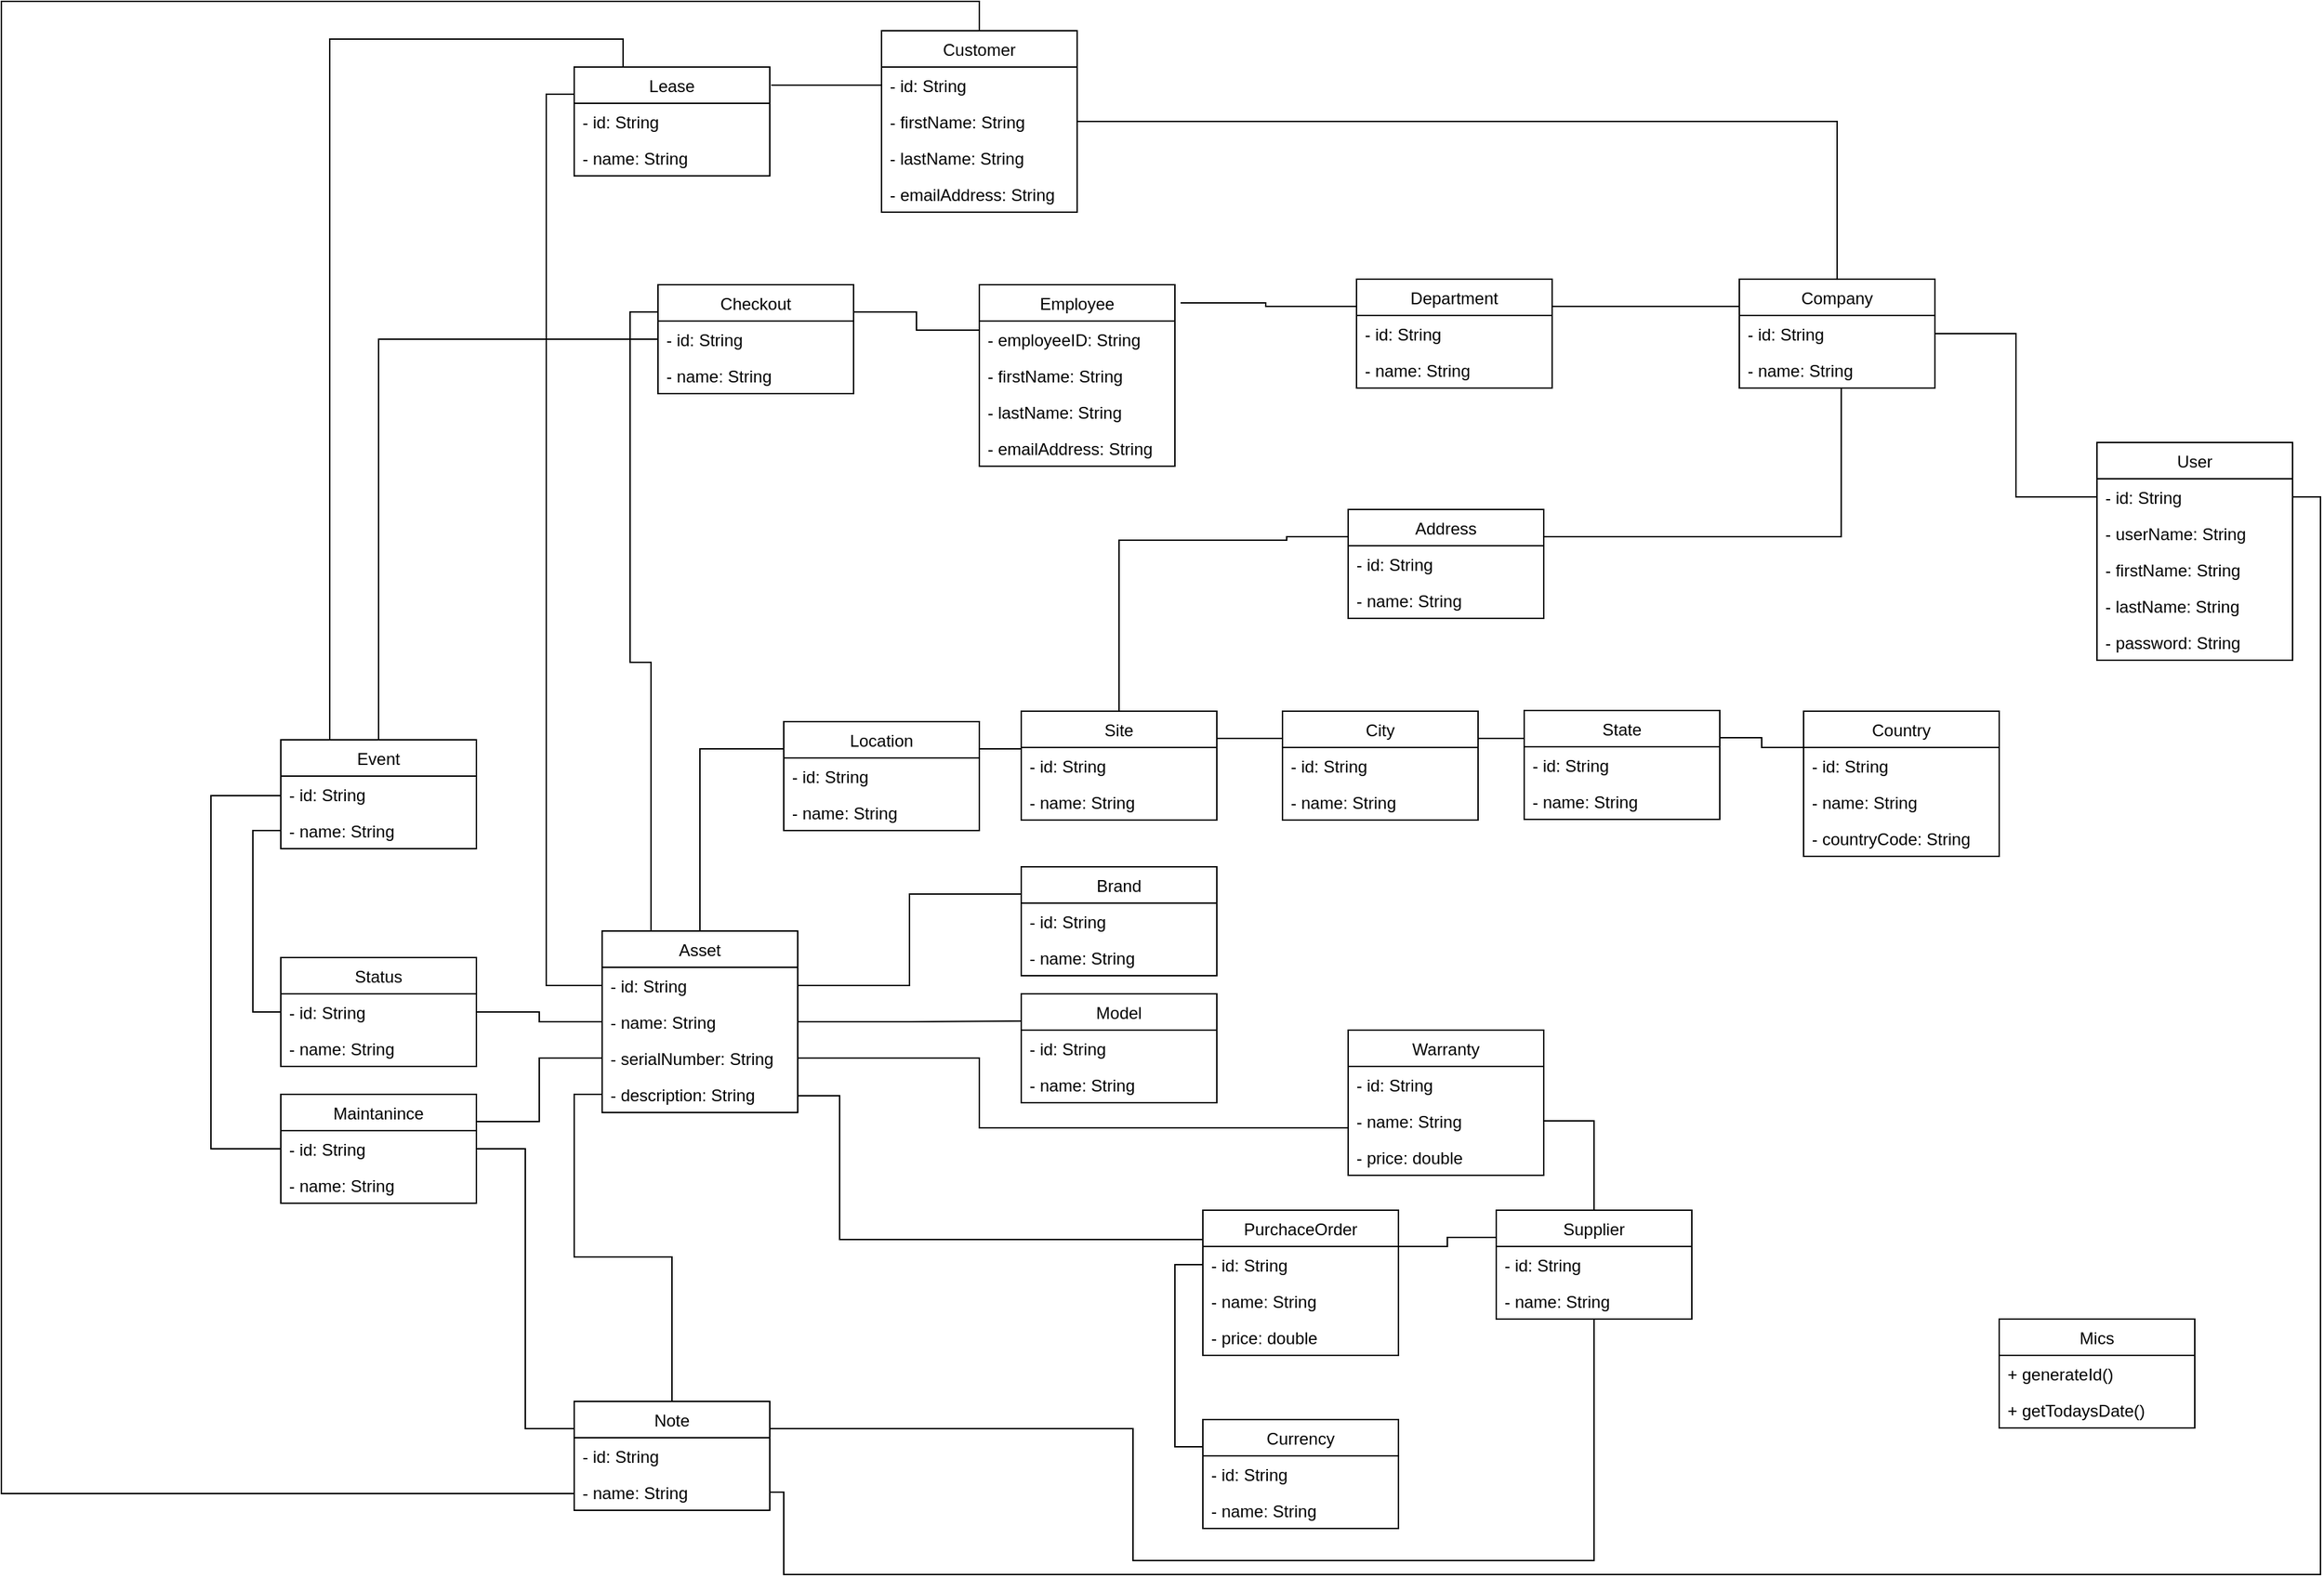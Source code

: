 <mxfile version="10.6.2" type="device"><diagram id="VDZlrTIS8qj05axWVId7" name="Page-1"><mxGraphModel dx="3445" dy="1875" grid="1" gridSize="10" guides="1" tooltips="1" connect="1" arrows="1" fold="1" page="1" pageScale="1" pageWidth="1169" pageHeight="827" math="0" shadow="0"><root><mxCell id="0"/><mxCell id="1" parent="0"/><mxCell id="c3oWY74dHIGfWn9ntgIg-1" value="User" style="swimlane;fontStyle=0;childLayout=stackLayout;horizontal=1;startSize=26;fillColor=none;horizontalStack=0;resizeParent=1;resizeParentMax=0;resizeLast=0;collapsible=1;marginBottom=0;" vertex="1" parent="1"><mxGeometry x="980" y="20" width="140" height="156" as="geometry"/></mxCell><mxCell id="c3oWY74dHIGfWn9ntgIg-2" value="- id: String" style="text;strokeColor=none;fillColor=none;align=left;verticalAlign=top;spacingLeft=4;spacingRight=4;overflow=hidden;rotatable=0;points=[[0,0.5],[1,0.5]];portConstraint=eastwest;" vertex="1" parent="c3oWY74dHIGfWn9ntgIg-1"><mxGeometry y="26" width="140" height="26" as="geometry"/></mxCell><mxCell id="c3oWY74dHIGfWn9ntgIg-10" value="- userName: String" style="text;strokeColor=none;fillColor=none;align=left;verticalAlign=top;spacingLeft=4;spacingRight=4;overflow=hidden;rotatable=0;points=[[0,0.5],[1,0.5]];portConstraint=eastwest;" vertex="1" parent="c3oWY74dHIGfWn9ntgIg-1"><mxGeometry y="52" width="140" height="26" as="geometry"/></mxCell><mxCell id="c3oWY74dHIGfWn9ntgIg-3" value="- firstName: String" style="text;strokeColor=none;fillColor=none;align=left;verticalAlign=top;spacingLeft=4;spacingRight=4;overflow=hidden;rotatable=0;points=[[0,0.5],[1,0.5]];portConstraint=eastwest;" vertex="1" parent="c3oWY74dHIGfWn9ntgIg-1"><mxGeometry y="78" width="140" height="26" as="geometry"/></mxCell><mxCell id="c3oWY74dHIGfWn9ntgIg-4" value="- lastName: String" style="text;strokeColor=none;fillColor=none;align=left;verticalAlign=top;spacingLeft=4;spacingRight=4;overflow=hidden;rotatable=0;points=[[0,0.5],[1,0.5]];portConstraint=eastwest;" vertex="1" parent="c3oWY74dHIGfWn9ntgIg-1"><mxGeometry y="104" width="140" height="26" as="geometry"/></mxCell><mxCell id="c3oWY74dHIGfWn9ntgIg-11" value="- password: String" style="text;strokeColor=none;fillColor=none;align=left;verticalAlign=top;spacingLeft=4;spacingRight=4;overflow=hidden;rotatable=0;points=[[0,0.5],[1,0.5]];portConstraint=eastwest;" vertex="1" parent="c3oWY74dHIGfWn9ntgIg-1"><mxGeometry y="130" width="140" height="26" as="geometry"/></mxCell><mxCell id="c3oWY74dHIGfWn9ntgIg-12" value="Employee" style="swimlane;fontStyle=0;childLayout=stackLayout;horizontal=1;startSize=26;fillColor=none;horizontalStack=0;resizeParent=1;resizeParentMax=0;resizeLast=0;collapsible=1;marginBottom=0;" vertex="1" parent="1"><mxGeometry x="180" y="-93" width="140" height="130" as="geometry"/></mxCell><mxCell id="c3oWY74dHIGfWn9ntgIg-13" value="- employeeID: String" style="text;strokeColor=none;fillColor=none;align=left;verticalAlign=top;spacingLeft=4;spacingRight=4;overflow=hidden;rotatable=0;points=[[0,0.5],[1,0.5]];portConstraint=eastwest;" vertex="1" parent="c3oWY74dHIGfWn9ntgIg-12"><mxGeometry y="26" width="140" height="26" as="geometry"/></mxCell><mxCell id="c3oWY74dHIGfWn9ntgIg-15" value="- firstName: String" style="text;strokeColor=none;fillColor=none;align=left;verticalAlign=top;spacingLeft=4;spacingRight=4;overflow=hidden;rotatable=0;points=[[0,0.5],[1,0.5]];portConstraint=eastwest;" vertex="1" parent="c3oWY74dHIGfWn9ntgIg-12"><mxGeometry y="52" width="140" height="26" as="geometry"/></mxCell><mxCell id="c3oWY74dHIGfWn9ntgIg-16" value="- lastName: String" style="text;strokeColor=none;fillColor=none;align=left;verticalAlign=top;spacingLeft=4;spacingRight=4;overflow=hidden;rotatable=0;points=[[0,0.5],[1,0.5]];portConstraint=eastwest;" vertex="1" parent="c3oWY74dHIGfWn9ntgIg-12"><mxGeometry y="78" width="140" height="26" as="geometry"/></mxCell><mxCell id="c3oWY74dHIGfWn9ntgIg-17" value="- emailAddress: String" style="text;strokeColor=none;fillColor=none;align=left;verticalAlign=top;spacingLeft=4;spacingRight=4;overflow=hidden;rotatable=0;points=[[0,0.5],[1,0.5]];portConstraint=eastwest;" vertex="1" parent="c3oWY74dHIGfWn9ntgIg-12"><mxGeometry y="104" width="140" height="26" as="geometry"/></mxCell><mxCell id="c3oWY74dHIGfWn9ntgIg-18" value="Company" style="swimlane;fontStyle=0;childLayout=stackLayout;horizontal=1;startSize=26;fillColor=none;horizontalStack=0;resizeParent=1;resizeParentMax=0;resizeLast=0;collapsible=1;marginBottom=0;" vertex="1" parent="1"><mxGeometry x="724" y="-97" width="140" height="78" as="geometry"/></mxCell><mxCell id="c3oWY74dHIGfWn9ntgIg-19" value="- id: String" style="text;strokeColor=none;fillColor=none;align=left;verticalAlign=top;spacingLeft=4;spacingRight=4;overflow=hidden;rotatable=0;points=[[0,0.5],[1,0.5]];portConstraint=eastwest;" vertex="1" parent="c3oWY74dHIGfWn9ntgIg-18"><mxGeometry y="26" width="140" height="26" as="geometry"/></mxCell><mxCell id="c3oWY74dHIGfWn9ntgIg-20" value="- name: String" style="text;strokeColor=none;fillColor=none;align=left;verticalAlign=top;spacingLeft=4;spacingRight=4;overflow=hidden;rotatable=0;points=[[0,0.5],[1,0.5]];portConstraint=eastwest;" vertex="1" parent="c3oWY74dHIGfWn9ntgIg-18"><mxGeometry y="52" width="140" height="26" as="geometry"/></mxCell><mxCell id="c3oWY74dHIGfWn9ntgIg-67" style="edgeStyle=orthogonalEdgeStyle;rounded=0;orthogonalLoop=1;jettySize=auto;html=1;exitX=1;exitY=0.25;exitDx=0;exitDy=0;entryX=0;entryY=0.25;entryDx=0;entryDy=0;endArrow=none;endFill=0;" edge="1" parent="1" source="c3oWY74dHIGfWn9ntgIg-23" target="c3oWY74dHIGfWn9ntgIg-64"><mxGeometry relative="1" as="geometry"/></mxCell><mxCell id="c3oWY74dHIGfWn9ntgIg-23" value="Location" style="swimlane;fontStyle=0;childLayout=stackLayout;horizontal=1;startSize=26;fillColor=none;horizontalStack=0;resizeParent=1;resizeParentMax=0;resizeLast=0;collapsible=1;marginBottom=0;" vertex="1" parent="1"><mxGeometry x="40" y="220" width="140" height="78" as="geometry"/></mxCell><mxCell id="c3oWY74dHIGfWn9ntgIg-24" value="- id: String" style="text;strokeColor=none;fillColor=none;align=left;verticalAlign=top;spacingLeft=4;spacingRight=4;overflow=hidden;rotatable=0;points=[[0,0.5],[1,0.5]];portConstraint=eastwest;" vertex="1" parent="c3oWY74dHIGfWn9ntgIg-23"><mxGeometry y="26" width="140" height="26" as="geometry"/></mxCell><mxCell id="c3oWY74dHIGfWn9ntgIg-25" value="- name: String" style="text;strokeColor=none;fillColor=none;align=left;verticalAlign=top;spacingLeft=4;spacingRight=4;overflow=hidden;rotatable=0;points=[[0,0.5],[1,0.5]];portConstraint=eastwest;" vertex="1" parent="c3oWY74dHIGfWn9ntgIg-23"><mxGeometry y="52" width="140" height="26" as="geometry"/></mxCell><mxCell id="c3oWY74dHIGfWn9ntgIg-26" value="Country" style="swimlane;fontStyle=0;childLayout=stackLayout;horizontal=1;startSize=26;fillColor=none;horizontalStack=0;resizeParent=1;resizeParentMax=0;resizeLast=0;collapsible=1;marginBottom=0;" vertex="1" parent="1"><mxGeometry x="770" y="212.5" width="140" height="104" as="geometry"/></mxCell><mxCell id="c3oWY74dHIGfWn9ntgIg-27" value="- id: String" style="text;strokeColor=none;fillColor=none;align=left;verticalAlign=top;spacingLeft=4;spacingRight=4;overflow=hidden;rotatable=0;points=[[0,0.5],[1,0.5]];portConstraint=eastwest;" vertex="1" parent="c3oWY74dHIGfWn9ntgIg-26"><mxGeometry y="26" width="140" height="26" as="geometry"/></mxCell><mxCell id="c3oWY74dHIGfWn9ntgIg-29" value="- name: String" style="text;strokeColor=none;fillColor=none;align=left;verticalAlign=top;spacingLeft=4;spacingRight=4;overflow=hidden;rotatable=0;points=[[0,0.5],[1,0.5]];portConstraint=eastwest;" vertex="1" parent="c3oWY74dHIGfWn9ntgIg-26"><mxGeometry y="52" width="140" height="26" as="geometry"/></mxCell><mxCell id="c3oWY74dHIGfWn9ntgIg-28" value="- countryCode: String" style="text;strokeColor=none;fillColor=none;align=left;verticalAlign=top;spacingLeft=4;spacingRight=4;overflow=hidden;rotatable=0;points=[[0,0.5],[1,0.5]];portConstraint=eastwest;" vertex="1" parent="c3oWY74dHIGfWn9ntgIg-26"><mxGeometry y="78" width="140" height="26" as="geometry"/></mxCell><mxCell id="c3oWY74dHIGfWn9ntgIg-63" style="edgeStyle=orthogonalEdgeStyle;rounded=0;orthogonalLoop=1;jettySize=auto;html=1;exitX=0.5;exitY=0;exitDx=0;exitDy=0;entryX=0;entryY=0.25;entryDx=0;entryDy=0;endArrow=none;endFill=0;" edge="1" parent="1" source="c3oWY74dHIGfWn9ntgIg-30" target="c3oWY74dHIGfWn9ntgIg-23"><mxGeometry relative="1" as="geometry"/></mxCell><mxCell id="c3oWY74dHIGfWn9ntgIg-95" style="edgeStyle=orthogonalEdgeStyle;rounded=0;orthogonalLoop=1;jettySize=auto;html=1;exitX=0;exitY=0.5;exitDx=0;exitDy=0;entryX=1;entryY=0.5;entryDx=0;entryDy=0;endArrow=none;endFill=0;" edge="1" parent="1" source="c3oWY74dHIGfWn9ntgIg-32" target="c3oWY74dHIGfWn9ntgIg-52"><mxGeometry relative="1" as="geometry"/></mxCell><mxCell id="c3oWY74dHIGfWn9ntgIg-107" style="edgeStyle=orthogonalEdgeStyle;rounded=0;orthogonalLoop=1;jettySize=auto;html=1;exitX=0.25;exitY=0;exitDx=0;exitDy=0;entryX=0;entryY=0.25;entryDx=0;entryDy=0;endArrow=none;endFill=0;" edge="1" parent="1" source="c3oWY74dHIGfWn9ntgIg-30" target="c3oWY74dHIGfWn9ntgIg-104"><mxGeometry relative="1" as="geometry"/></mxCell><mxCell id="c3oWY74dHIGfWn9ntgIg-30" value="Asset" style="swimlane;fontStyle=0;childLayout=stackLayout;horizontal=1;startSize=26;fillColor=none;horizontalStack=0;resizeParent=1;resizeParentMax=0;resizeLast=0;collapsible=1;marginBottom=0;" vertex="1" parent="1"><mxGeometry x="-90" y="370" width="140" height="130" as="geometry"/></mxCell><mxCell id="c3oWY74dHIGfWn9ntgIg-31" value="- id: String" style="text;strokeColor=none;fillColor=none;align=left;verticalAlign=top;spacingLeft=4;spacingRight=4;overflow=hidden;rotatable=0;points=[[0,0.5],[1,0.5]];portConstraint=eastwest;" vertex="1" parent="c3oWY74dHIGfWn9ntgIg-30"><mxGeometry y="26" width="140" height="26" as="geometry"/></mxCell><mxCell id="c3oWY74dHIGfWn9ntgIg-32" value="- name: String" style="text;strokeColor=none;fillColor=none;align=left;verticalAlign=top;spacingLeft=4;spacingRight=4;overflow=hidden;rotatable=0;points=[[0,0.5],[1,0.5]];portConstraint=eastwest;" vertex="1" parent="c3oWY74dHIGfWn9ntgIg-30"><mxGeometry y="52" width="140" height="26" as="geometry"/></mxCell><mxCell id="c3oWY74dHIGfWn9ntgIg-34" value="- serialNumber: String" style="text;strokeColor=none;fillColor=none;align=left;verticalAlign=top;spacingLeft=4;spacingRight=4;overflow=hidden;rotatable=0;points=[[0,0.5],[1,0.5]];portConstraint=eastwest;" vertex="1" parent="c3oWY74dHIGfWn9ntgIg-30"><mxGeometry y="78" width="140" height="26" as="geometry"/></mxCell><mxCell id="c3oWY74dHIGfWn9ntgIg-33" value="- description: String" style="text;strokeColor=none;fillColor=none;align=left;verticalAlign=top;spacingLeft=4;spacingRight=4;overflow=hidden;rotatable=0;points=[[0,0.5],[1,0.5]];portConstraint=eastwest;" vertex="1" parent="c3oWY74dHIGfWn9ntgIg-30"><mxGeometry y="104" width="140" height="26" as="geometry"/></mxCell><mxCell id="c3oWY74dHIGfWn9ntgIg-35" value="Model" style="swimlane;fontStyle=0;childLayout=stackLayout;horizontal=1;startSize=26;fillColor=none;horizontalStack=0;resizeParent=1;resizeParentMax=0;resizeLast=0;collapsible=1;marginBottom=0;" vertex="1" parent="1"><mxGeometry x="210" y="415" width="140" height="78" as="geometry"/></mxCell><mxCell id="c3oWY74dHIGfWn9ntgIg-36" value="- id: String" style="text;strokeColor=none;fillColor=none;align=left;verticalAlign=top;spacingLeft=4;spacingRight=4;overflow=hidden;rotatable=0;points=[[0,0.5],[1,0.5]];portConstraint=eastwest;" vertex="1" parent="c3oWY74dHIGfWn9ntgIg-35"><mxGeometry y="26" width="140" height="26" as="geometry"/></mxCell><mxCell id="c3oWY74dHIGfWn9ntgIg-37" value="- name: String" style="text;strokeColor=none;fillColor=none;align=left;verticalAlign=top;spacingLeft=4;spacingRight=4;overflow=hidden;rotatable=0;points=[[0,0.5],[1,0.5]];portConstraint=eastwest;" vertex="1" parent="c3oWY74dHIGfWn9ntgIg-35"><mxGeometry y="52" width="140" height="26" as="geometry"/></mxCell><mxCell id="c3oWY74dHIGfWn9ntgIg-40" value="Brand" style="swimlane;fontStyle=0;childLayout=stackLayout;horizontal=1;startSize=26;fillColor=none;horizontalStack=0;resizeParent=1;resizeParentMax=0;resizeLast=0;collapsible=1;marginBottom=0;" vertex="1" parent="1"><mxGeometry x="210" y="324" width="140" height="78" as="geometry"/></mxCell><mxCell id="c3oWY74dHIGfWn9ntgIg-41" value="- id: String" style="text;strokeColor=none;fillColor=none;align=left;verticalAlign=top;spacingLeft=4;spacingRight=4;overflow=hidden;rotatable=0;points=[[0,0.5],[1,0.5]];portConstraint=eastwest;" vertex="1" parent="c3oWY74dHIGfWn9ntgIg-40"><mxGeometry y="26" width="140" height="26" as="geometry"/></mxCell><mxCell id="c3oWY74dHIGfWn9ntgIg-42" value="- name: String" style="text;strokeColor=none;fillColor=none;align=left;verticalAlign=top;spacingLeft=4;spacingRight=4;overflow=hidden;rotatable=0;points=[[0,0.5],[1,0.5]];portConstraint=eastwest;" vertex="1" parent="c3oWY74dHIGfWn9ntgIg-40"><mxGeometry y="52" width="140" height="26" as="geometry"/></mxCell><mxCell id="c3oWY74dHIGfWn9ntgIg-62" style="edgeStyle=orthogonalEdgeStyle;rounded=0;orthogonalLoop=1;jettySize=auto;html=1;exitX=1;exitY=0.25;exitDx=0;exitDy=0;entryX=0;entryY=0.25;entryDx=0;entryDy=0;endArrow=none;endFill=0;" edge="1" parent="1" source="c3oWY74dHIGfWn9ntgIg-43" target="c3oWY74dHIGfWn9ntgIg-18"><mxGeometry relative="1" as="geometry"/></mxCell><mxCell id="c3oWY74dHIGfWn9ntgIg-43" value="Department" style="swimlane;fontStyle=0;childLayout=stackLayout;horizontal=1;startSize=26;fillColor=none;horizontalStack=0;resizeParent=1;resizeParentMax=0;resizeLast=0;collapsible=1;marginBottom=0;" vertex="1" parent="1"><mxGeometry x="450" y="-97" width="140" height="78" as="geometry"/></mxCell><mxCell id="c3oWY74dHIGfWn9ntgIg-44" value="- id: String" style="text;strokeColor=none;fillColor=none;align=left;verticalAlign=top;spacingLeft=4;spacingRight=4;overflow=hidden;rotatable=0;points=[[0,0.5],[1,0.5]];portConstraint=eastwest;" vertex="1" parent="c3oWY74dHIGfWn9ntgIg-43"><mxGeometry y="26" width="140" height="26" as="geometry"/></mxCell><mxCell id="c3oWY74dHIGfWn9ntgIg-45" value="- name: String" style="text;strokeColor=none;fillColor=none;align=left;verticalAlign=top;spacingLeft=4;spacingRight=4;overflow=hidden;rotatable=0;points=[[0,0.5],[1,0.5]];portConstraint=eastwest;" vertex="1" parent="c3oWY74dHIGfWn9ntgIg-43"><mxGeometry y="52" width="140" height="26" as="geometry"/></mxCell><mxCell id="c3oWY74dHIGfWn9ntgIg-121" style="edgeStyle=orthogonalEdgeStyle;rounded=0;orthogonalLoop=1;jettySize=auto;html=1;exitX=0.5;exitY=0;exitDx=0;exitDy=0;entryX=0;entryY=0.5;entryDx=0;entryDy=0;endArrow=none;endFill=0;" edge="1" parent="1" source="c3oWY74dHIGfWn9ntgIg-46" target="c3oWY74dHIGfWn9ntgIg-115"><mxGeometry relative="1" as="geometry"><Array as="points"><mxPoint x="180" y="-296"/><mxPoint x="-520" y="-296"/><mxPoint x="-520" y="773"/></Array></mxGeometry></mxCell><mxCell id="c3oWY74dHIGfWn9ntgIg-46" value="Customer" style="swimlane;fontStyle=0;childLayout=stackLayout;horizontal=1;startSize=26;fillColor=none;horizontalStack=0;resizeParent=1;resizeParentMax=0;resizeLast=0;collapsible=1;marginBottom=0;" vertex="1" parent="1"><mxGeometry x="110" y="-275" width="140" height="130" as="geometry"/></mxCell><mxCell id="c3oWY74dHIGfWn9ntgIg-47" value="- id: String" style="text;strokeColor=none;fillColor=none;align=left;verticalAlign=top;spacingLeft=4;spacingRight=4;overflow=hidden;rotatable=0;points=[[0,0.5],[1,0.5]];portConstraint=eastwest;" vertex="1" parent="c3oWY74dHIGfWn9ntgIg-46"><mxGeometry y="26" width="140" height="26" as="geometry"/></mxCell><mxCell id="c3oWY74dHIGfWn9ntgIg-48" value="- firstName: String" style="text;strokeColor=none;fillColor=none;align=left;verticalAlign=top;spacingLeft=4;spacingRight=4;overflow=hidden;rotatable=0;points=[[0,0.5],[1,0.5]];portConstraint=eastwest;" vertex="1" parent="c3oWY74dHIGfWn9ntgIg-46"><mxGeometry y="52" width="140" height="26" as="geometry"/></mxCell><mxCell id="c3oWY74dHIGfWn9ntgIg-49" value="- lastName: String" style="text;strokeColor=none;fillColor=none;align=left;verticalAlign=top;spacingLeft=4;spacingRight=4;overflow=hidden;rotatable=0;points=[[0,0.5],[1,0.5]];portConstraint=eastwest;" vertex="1" parent="c3oWY74dHIGfWn9ntgIg-46"><mxGeometry y="78" width="140" height="26" as="geometry"/></mxCell><mxCell id="c3oWY74dHIGfWn9ntgIg-50" value="- emailAddress: String" style="text;strokeColor=none;fillColor=none;align=left;verticalAlign=top;spacingLeft=4;spacingRight=4;overflow=hidden;rotatable=0;points=[[0,0.5],[1,0.5]];portConstraint=eastwest;" vertex="1" parent="c3oWY74dHIGfWn9ntgIg-46"><mxGeometry y="104" width="140" height="26" as="geometry"/></mxCell><mxCell id="c3oWY74dHIGfWn9ntgIg-51" value="Status" style="swimlane;fontStyle=0;childLayout=stackLayout;horizontal=1;startSize=26;fillColor=none;horizontalStack=0;resizeParent=1;resizeParentMax=0;resizeLast=0;collapsible=1;marginBottom=0;" vertex="1" parent="1"><mxGeometry x="-320" y="389" width="140" height="78" as="geometry"/></mxCell><mxCell id="c3oWY74dHIGfWn9ntgIg-52" value="- id: String" style="text;strokeColor=none;fillColor=none;align=left;verticalAlign=top;spacingLeft=4;spacingRight=4;overflow=hidden;rotatable=0;points=[[0,0.5],[1,0.5]];portConstraint=eastwest;" vertex="1" parent="c3oWY74dHIGfWn9ntgIg-51"><mxGeometry y="26" width="140" height="26" as="geometry"/></mxCell><mxCell id="c3oWY74dHIGfWn9ntgIg-53" value="- name: String" style="text;strokeColor=none;fillColor=none;align=left;verticalAlign=top;spacingLeft=4;spacingRight=4;overflow=hidden;rotatable=0;points=[[0,0.5],[1,0.5]];portConstraint=eastwest;" vertex="1" parent="c3oWY74dHIGfWn9ntgIg-51"><mxGeometry y="52" width="140" height="26" as="geometry"/></mxCell><mxCell id="c3oWY74dHIGfWn9ntgIg-75" style="edgeStyle=orthogonalEdgeStyle;rounded=0;orthogonalLoop=1;jettySize=auto;html=1;exitX=1;exitY=0.25;exitDx=0;exitDy=0;entryX=0;entryY=0.25;entryDx=0;entryDy=0;endArrow=none;endFill=0;" edge="1" parent="1" source="c3oWY74dHIGfWn9ntgIg-54" target="c3oWY74dHIGfWn9ntgIg-26"><mxGeometry relative="1" as="geometry"/></mxCell><mxCell id="c3oWY74dHIGfWn9ntgIg-54" value="State" style="swimlane;fontStyle=0;childLayout=stackLayout;horizontal=1;startSize=26;fillColor=none;horizontalStack=0;resizeParent=1;resizeParentMax=0;resizeLast=0;collapsible=1;marginBottom=0;" vertex="1" parent="1"><mxGeometry x="570" y="212" width="140" height="78" as="geometry"/></mxCell><mxCell id="c3oWY74dHIGfWn9ntgIg-55" value="- id: String" style="text;strokeColor=none;fillColor=none;align=left;verticalAlign=top;spacingLeft=4;spacingRight=4;overflow=hidden;rotatable=0;points=[[0,0.5],[1,0.5]];portConstraint=eastwest;" vertex="1" parent="c3oWY74dHIGfWn9ntgIg-54"><mxGeometry y="26" width="140" height="26" as="geometry"/></mxCell><mxCell id="c3oWY74dHIGfWn9ntgIg-56" value="- name: String" style="text;strokeColor=none;fillColor=none;align=left;verticalAlign=top;spacingLeft=4;spacingRight=4;overflow=hidden;rotatable=0;points=[[0,0.5],[1,0.5]];portConstraint=eastwest;" vertex="1" parent="c3oWY74dHIGfWn9ntgIg-54"><mxGeometry y="52" width="140" height="26" as="geometry"/></mxCell><mxCell id="c3oWY74dHIGfWn9ntgIg-57" value="Currency" style="swimlane;fontStyle=0;childLayout=stackLayout;horizontal=1;startSize=26;fillColor=none;horizontalStack=0;resizeParent=1;resizeParentMax=0;resizeLast=0;collapsible=1;marginBottom=0;" vertex="1" parent="1"><mxGeometry x="340" y="720" width="140" height="78" as="geometry"/></mxCell><mxCell id="c3oWY74dHIGfWn9ntgIg-58" value="- id: String" style="text;strokeColor=none;fillColor=none;align=left;verticalAlign=top;spacingLeft=4;spacingRight=4;overflow=hidden;rotatable=0;points=[[0,0.5],[1,0.5]];portConstraint=eastwest;" vertex="1" parent="c3oWY74dHIGfWn9ntgIg-57"><mxGeometry y="26" width="140" height="26" as="geometry"/></mxCell><mxCell id="c3oWY74dHIGfWn9ntgIg-59" value="- name: String" style="text;strokeColor=none;fillColor=none;align=left;verticalAlign=top;spacingLeft=4;spacingRight=4;overflow=hidden;rotatable=0;points=[[0,0.5],[1,0.5]];portConstraint=eastwest;" vertex="1" parent="c3oWY74dHIGfWn9ntgIg-57"><mxGeometry y="52" width="140" height="26" as="geometry"/></mxCell><mxCell id="c3oWY74dHIGfWn9ntgIg-61" style="edgeStyle=orthogonalEdgeStyle;rounded=0;orthogonalLoop=1;jettySize=auto;html=1;exitX=1.029;exitY=0.1;exitDx=0;exitDy=0;entryX=0;entryY=0.25;entryDx=0;entryDy=0;exitPerimeter=0;endArrow=none;endFill=0;" edge="1" parent="1" source="c3oWY74dHIGfWn9ntgIg-12" target="c3oWY74dHIGfWn9ntgIg-43"><mxGeometry relative="1" as="geometry"/></mxCell><mxCell id="c3oWY74dHIGfWn9ntgIg-72" style="edgeStyle=orthogonalEdgeStyle;rounded=0;orthogonalLoop=1;jettySize=auto;html=1;exitX=1;exitY=0.25;exitDx=0;exitDy=0;endArrow=none;endFill=0;entryX=0;entryY=0.25;entryDx=0;entryDy=0;" edge="1" parent="1" source="c3oWY74dHIGfWn9ntgIg-64" target="c3oWY74dHIGfWn9ntgIg-69"><mxGeometry relative="1" as="geometry"/></mxCell><mxCell id="c3oWY74dHIGfWn9ntgIg-80" style="edgeStyle=orthogonalEdgeStyle;rounded=0;orthogonalLoop=1;jettySize=auto;html=1;exitX=0.5;exitY=0;exitDx=0;exitDy=0;entryX=0;entryY=0.25;entryDx=0;entryDy=0;endArrow=none;endFill=0;" edge="1" parent="1" source="c3oWY74dHIGfWn9ntgIg-64" target="c3oWY74dHIGfWn9ntgIg-77"><mxGeometry relative="1" as="geometry"><Array as="points"><mxPoint x="280" y="90"/><mxPoint x="400" y="90"/><mxPoint x="400" y="88"/></Array></mxGeometry></mxCell><mxCell id="c3oWY74dHIGfWn9ntgIg-64" value="Site" style="swimlane;fontStyle=0;childLayout=stackLayout;horizontal=1;startSize=26;fillColor=none;horizontalStack=0;resizeParent=1;resizeParentMax=0;resizeLast=0;collapsible=1;marginBottom=0;" vertex="1" parent="1"><mxGeometry x="210" y="212.5" width="140" height="78" as="geometry"/></mxCell><mxCell id="c3oWY74dHIGfWn9ntgIg-65" value="- id: String" style="text;strokeColor=none;fillColor=none;align=left;verticalAlign=top;spacingLeft=4;spacingRight=4;overflow=hidden;rotatable=0;points=[[0,0.5],[1,0.5]];portConstraint=eastwest;" vertex="1" parent="c3oWY74dHIGfWn9ntgIg-64"><mxGeometry y="26" width="140" height="26" as="geometry"/></mxCell><mxCell id="c3oWY74dHIGfWn9ntgIg-66" value="- name: String" style="text;strokeColor=none;fillColor=none;align=left;verticalAlign=top;spacingLeft=4;spacingRight=4;overflow=hidden;rotatable=0;points=[[0,0.5],[1,0.5]];portConstraint=eastwest;" vertex="1" parent="c3oWY74dHIGfWn9ntgIg-64"><mxGeometry y="52" width="140" height="26" as="geometry"/></mxCell><mxCell id="c3oWY74dHIGfWn9ntgIg-74" style="edgeStyle=orthogonalEdgeStyle;rounded=0;orthogonalLoop=1;jettySize=auto;html=1;exitX=1;exitY=0.25;exitDx=0;exitDy=0;entryX=0;entryY=0.25;entryDx=0;entryDy=0;endArrow=none;endFill=0;" edge="1" parent="1" source="c3oWY74dHIGfWn9ntgIg-69" target="c3oWY74dHIGfWn9ntgIg-54"><mxGeometry relative="1" as="geometry"/></mxCell><mxCell id="c3oWY74dHIGfWn9ntgIg-69" value="City" style="swimlane;fontStyle=0;childLayout=stackLayout;horizontal=1;startSize=26;fillColor=none;horizontalStack=0;resizeParent=1;resizeParentMax=0;resizeLast=0;collapsible=1;marginBottom=0;" vertex="1" parent="1"><mxGeometry x="397" y="212.5" width="140" height="78" as="geometry"/></mxCell><mxCell id="c3oWY74dHIGfWn9ntgIg-70" value="- id: String" style="text;strokeColor=none;fillColor=none;align=left;verticalAlign=top;spacingLeft=4;spacingRight=4;overflow=hidden;rotatable=0;points=[[0,0.5],[1,0.5]];portConstraint=eastwest;" vertex="1" parent="c3oWY74dHIGfWn9ntgIg-69"><mxGeometry y="26" width="140" height="26" as="geometry"/></mxCell><mxCell id="c3oWY74dHIGfWn9ntgIg-71" value="- name: String" style="text;strokeColor=none;fillColor=none;align=left;verticalAlign=top;spacingLeft=4;spacingRight=4;overflow=hidden;rotatable=0;points=[[0,0.5],[1,0.5]];portConstraint=eastwest;" vertex="1" parent="c3oWY74dHIGfWn9ntgIg-69"><mxGeometry y="52" width="140" height="26" as="geometry"/></mxCell><mxCell id="c3oWY74dHIGfWn9ntgIg-76" style="edgeStyle=orthogonalEdgeStyle;rounded=0;orthogonalLoop=1;jettySize=auto;html=1;exitX=1;exitY=0.5;exitDx=0;exitDy=0;endArrow=none;endFill=0;" edge="1" parent="1" source="c3oWY74dHIGfWn9ntgIg-48" target="c3oWY74dHIGfWn9ntgIg-18"><mxGeometry relative="1" as="geometry"/></mxCell><mxCell id="c3oWY74dHIGfWn9ntgIg-77" value="Address" style="swimlane;fontStyle=0;childLayout=stackLayout;horizontal=1;startSize=26;fillColor=none;horizontalStack=0;resizeParent=1;resizeParentMax=0;resizeLast=0;collapsible=1;marginBottom=0;" vertex="1" parent="1"><mxGeometry x="444" y="68" width="140" height="78" as="geometry"/></mxCell><mxCell id="c3oWY74dHIGfWn9ntgIg-78" value="- id: String" style="text;strokeColor=none;fillColor=none;align=left;verticalAlign=top;spacingLeft=4;spacingRight=4;overflow=hidden;rotatable=0;points=[[0,0.5],[1,0.5]];portConstraint=eastwest;" vertex="1" parent="c3oWY74dHIGfWn9ntgIg-77"><mxGeometry y="26" width="140" height="26" as="geometry"/></mxCell><mxCell id="c3oWY74dHIGfWn9ntgIg-79" value="- name: String" style="text;strokeColor=none;fillColor=none;align=left;verticalAlign=top;spacingLeft=4;spacingRight=4;overflow=hidden;rotatable=0;points=[[0,0.5],[1,0.5]];portConstraint=eastwest;" vertex="1" parent="c3oWY74dHIGfWn9ntgIg-77"><mxGeometry y="52" width="140" height="26" as="geometry"/></mxCell><mxCell id="c3oWY74dHIGfWn9ntgIg-81" style="edgeStyle=orthogonalEdgeStyle;rounded=0;orthogonalLoop=1;jettySize=auto;html=1;exitX=0.521;exitY=1;exitDx=0;exitDy=0;entryX=1;entryY=0.25;entryDx=0;entryDy=0;endArrow=none;endFill=0;exitPerimeter=0;" edge="1" parent="1" source="c3oWY74dHIGfWn9ntgIg-20" target="c3oWY74dHIGfWn9ntgIg-77"><mxGeometry relative="1" as="geometry"/></mxCell><mxCell id="c3oWY74dHIGfWn9ntgIg-82" style="edgeStyle=orthogonalEdgeStyle;rounded=0;orthogonalLoop=1;jettySize=auto;html=1;exitX=0;exitY=0.5;exitDx=0;exitDy=0;endArrow=none;endFill=0;" edge="1" parent="1" source="c3oWY74dHIGfWn9ntgIg-2" target="c3oWY74dHIGfWn9ntgIg-19"><mxGeometry relative="1" as="geometry"/></mxCell><mxCell id="c3oWY74dHIGfWn9ntgIg-83" style="edgeStyle=orthogonalEdgeStyle;rounded=0;orthogonalLoop=1;jettySize=auto;html=1;exitX=1;exitY=0.5;exitDx=0;exitDy=0;entryX=0;entryY=0.25;entryDx=0;entryDy=0;endArrow=none;endFill=0;" edge="1" parent="1" source="c3oWY74dHIGfWn9ntgIg-32" target="c3oWY74dHIGfWn9ntgIg-35"><mxGeometry relative="1" as="geometry"/></mxCell><mxCell id="c3oWY74dHIGfWn9ntgIg-84" value="Supplier" style="swimlane;fontStyle=0;childLayout=stackLayout;horizontal=1;startSize=26;fillColor=none;horizontalStack=0;resizeParent=1;resizeParentMax=0;resizeLast=0;collapsible=1;marginBottom=0;" vertex="1" parent="1"><mxGeometry x="550" y="570" width="140" height="78" as="geometry"/></mxCell><mxCell id="c3oWY74dHIGfWn9ntgIg-85" value="- id: String" style="text;strokeColor=none;fillColor=none;align=left;verticalAlign=top;spacingLeft=4;spacingRight=4;overflow=hidden;rotatable=0;points=[[0,0.5],[1,0.5]];portConstraint=eastwest;" vertex="1" parent="c3oWY74dHIGfWn9ntgIg-84"><mxGeometry y="26" width="140" height="26" as="geometry"/></mxCell><mxCell id="c3oWY74dHIGfWn9ntgIg-86" value="- name: String" style="text;strokeColor=none;fillColor=none;align=left;verticalAlign=top;spacingLeft=4;spacingRight=4;overflow=hidden;rotatable=0;points=[[0,0.5],[1,0.5]];portConstraint=eastwest;" vertex="1" parent="c3oWY74dHIGfWn9ntgIg-84"><mxGeometry y="52" width="140" height="26" as="geometry"/></mxCell><mxCell id="c3oWY74dHIGfWn9ntgIg-94" style="edgeStyle=orthogonalEdgeStyle;rounded=0;orthogonalLoop=1;jettySize=auto;html=1;exitX=1;exitY=0.25;exitDx=0;exitDy=0;entryX=0;entryY=0.25;entryDx=0;entryDy=0;endArrow=none;endFill=0;" edge="1" parent="1" source="c3oWY74dHIGfWn9ntgIg-87" target="c3oWY74dHIGfWn9ntgIg-84"><mxGeometry relative="1" as="geometry"/></mxCell><mxCell id="c3oWY74dHIGfWn9ntgIg-87" value="PurchaceOrder" style="swimlane;fontStyle=0;childLayout=stackLayout;horizontal=1;startSize=26;fillColor=none;horizontalStack=0;resizeParent=1;resizeParentMax=0;resizeLast=0;collapsible=1;marginBottom=0;" vertex="1" parent="1"><mxGeometry x="340" y="570" width="140" height="104" as="geometry"/></mxCell><mxCell id="c3oWY74dHIGfWn9ntgIg-88" value="- id: String" style="text;strokeColor=none;fillColor=none;align=left;verticalAlign=top;spacingLeft=4;spacingRight=4;overflow=hidden;rotatable=0;points=[[0,0.5],[1,0.5]];portConstraint=eastwest;" vertex="1" parent="c3oWY74dHIGfWn9ntgIg-87"><mxGeometry y="26" width="140" height="26" as="geometry"/></mxCell><mxCell id="c3oWY74dHIGfWn9ntgIg-89" value="- name: String" style="text;strokeColor=none;fillColor=none;align=left;verticalAlign=top;spacingLeft=4;spacingRight=4;overflow=hidden;rotatable=0;points=[[0,0.5],[1,0.5]];portConstraint=eastwest;" vertex="1" parent="c3oWY74dHIGfWn9ntgIg-87"><mxGeometry y="52" width="140" height="26" as="geometry"/></mxCell><mxCell id="c3oWY74dHIGfWn9ntgIg-102" value="- price: double" style="text;strokeColor=none;fillColor=none;align=left;verticalAlign=top;spacingLeft=4;spacingRight=4;overflow=hidden;rotatable=0;points=[[0,0.5],[1,0.5]];portConstraint=eastwest;" vertex="1" parent="c3oWY74dHIGfWn9ntgIg-87"><mxGeometry y="78" width="140" height="26" as="geometry"/></mxCell><mxCell id="c3oWY74dHIGfWn9ntgIg-90" style="edgeStyle=orthogonalEdgeStyle;rounded=0;orthogonalLoop=1;jettySize=auto;html=1;exitX=1;exitY=0.5;exitDx=0;exitDy=0;entryX=0;entryY=0.25;entryDx=0;entryDy=0;endArrow=none;endFill=0;" edge="1" parent="1" source="c3oWY74dHIGfWn9ntgIg-31" target="c3oWY74dHIGfWn9ntgIg-40"><mxGeometry relative="1" as="geometry"/></mxCell><mxCell id="c3oWY74dHIGfWn9ntgIg-93" style="edgeStyle=orthogonalEdgeStyle;rounded=0;orthogonalLoop=1;jettySize=auto;html=1;exitX=1;exitY=0.5;exitDx=0;exitDy=0;entryX=0;entryY=0.25;entryDx=0;entryDy=0;endArrow=none;endFill=0;" edge="1" parent="1" source="c3oWY74dHIGfWn9ntgIg-33" target="c3oWY74dHIGfWn9ntgIg-87"><mxGeometry relative="1" as="geometry"><Array as="points"><mxPoint x="50" y="488"/><mxPoint x="80" y="488"/><mxPoint x="80" y="591"/><mxPoint x="340" y="591"/></Array></mxGeometry></mxCell><mxCell id="c3oWY74dHIGfWn9ntgIg-100" style="edgeStyle=orthogonalEdgeStyle;rounded=0;orthogonalLoop=1;jettySize=auto;html=1;exitX=1.007;exitY=0.167;exitDx=0;exitDy=0;entryX=0;entryY=0.5;entryDx=0;entryDy=0;endArrow=none;endFill=0;exitPerimeter=0;" edge="1" parent="1" source="c3oWY74dHIGfWn9ntgIg-96" target="c3oWY74dHIGfWn9ntgIg-47"><mxGeometry relative="1" as="geometry"/></mxCell><mxCell id="c3oWY74dHIGfWn9ntgIg-134" style="edgeStyle=orthogonalEdgeStyle;rounded=0;orthogonalLoop=1;jettySize=auto;html=1;exitX=0.25;exitY=0;exitDx=0;exitDy=0;entryX=0.25;entryY=0;entryDx=0;entryDy=0;endArrow=none;endFill=0;" edge="1" parent="1" source="c3oWY74dHIGfWn9ntgIg-96" target="c3oWY74dHIGfWn9ntgIg-128"><mxGeometry relative="1" as="geometry"/></mxCell><mxCell id="c3oWY74dHIGfWn9ntgIg-96" value="Lease" style="swimlane;fontStyle=0;childLayout=stackLayout;horizontal=1;startSize=26;fillColor=none;horizontalStack=0;resizeParent=1;resizeParentMax=0;resizeLast=0;collapsible=1;marginBottom=0;" vertex="1" parent="1"><mxGeometry x="-110" y="-249" width="140" height="78" as="geometry"/></mxCell><mxCell id="c3oWY74dHIGfWn9ntgIg-97" value="- id: String" style="text;strokeColor=none;fillColor=none;align=left;verticalAlign=top;spacingLeft=4;spacingRight=4;overflow=hidden;rotatable=0;points=[[0,0.5],[1,0.5]];portConstraint=eastwest;" vertex="1" parent="c3oWY74dHIGfWn9ntgIg-96"><mxGeometry y="26" width="140" height="26" as="geometry"/></mxCell><mxCell id="c3oWY74dHIGfWn9ntgIg-98" value="- name: String" style="text;strokeColor=none;fillColor=none;align=left;verticalAlign=top;spacingLeft=4;spacingRight=4;overflow=hidden;rotatable=0;points=[[0,0.5],[1,0.5]];portConstraint=eastwest;" vertex="1" parent="c3oWY74dHIGfWn9ntgIg-96"><mxGeometry y="52" width="140" height="26" as="geometry"/></mxCell><mxCell id="c3oWY74dHIGfWn9ntgIg-101" style="edgeStyle=orthogonalEdgeStyle;rounded=0;orthogonalLoop=1;jettySize=auto;html=1;exitX=0;exitY=0.5;exitDx=0;exitDy=0;endArrow=none;endFill=0;entryX=0;entryY=0.25;entryDx=0;entryDy=0;" edge="1" parent="1" source="c3oWY74dHIGfWn9ntgIg-31" target="c3oWY74dHIGfWn9ntgIg-96"><mxGeometry relative="1" as="geometry"><mxPoint x="-20" y="60" as="targetPoint"/></mxGeometry></mxCell><mxCell id="c3oWY74dHIGfWn9ntgIg-103" style="edgeStyle=orthogonalEdgeStyle;rounded=0;orthogonalLoop=1;jettySize=auto;html=1;exitX=0;exitY=0.5;exitDx=0;exitDy=0;entryX=0;entryY=0.25;entryDx=0;entryDy=0;endArrow=none;endFill=0;" edge="1" parent="1" source="c3oWY74dHIGfWn9ntgIg-88" target="c3oWY74dHIGfWn9ntgIg-57"><mxGeometry relative="1" as="geometry"/></mxCell><mxCell id="c3oWY74dHIGfWn9ntgIg-108" style="edgeStyle=orthogonalEdgeStyle;rounded=0;orthogonalLoop=1;jettySize=auto;html=1;exitX=1;exitY=0.25;exitDx=0;exitDy=0;entryX=0;entryY=0.25;entryDx=0;entryDy=0;endArrow=none;endFill=0;" edge="1" parent="1" source="c3oWY74dHIGfWn9ntgIg-104" target="c3oWY74dHIGfWn9ntgIg-12"><mxGeometry relative="1" as="geometry"/></mxCell><mxCell id="c3oWY74dHIGfWn9ntgIg-104" value="Checkout" style="swimlane;fontStyle=0;childLayout=stackLayout;horizontal=1;startSize=26;fillColor=none;horizontalStack=0;resizeParent=1;resizeParentMax=0;resizeLast=0;collapsible=1;marginBottom=0;" vertex="1" parent="1"><mxGeometry x="-50" y="-93" width="140" height="78" as="geometry"/></mxCell><mxCell id="c3oWY74dHIGfWn9ntgIg-105" value="- id: String" style="text;strokeColor=none;fillColor=none;align=left;verticalAlign=top;spacingLeft=4;spacingRight=4;overflow=hidden;rotatable=0;points=[[0,0.5],[1,0.5]];portConstraint=eastwest;" vertex="1" parent="c3oWY74dHIGfWn9ntgIg-104"><mxGeometry y="26" width="140" height="26" as="geometry"/></mxCell><mxCell id="c3oWY74dHIGfWn9ntgIg-106" value="- name: String" style="text;strokeColor=none;fillColor=none;align=left;verticalAlign=top;spacingLeft=4;spacingRight=4;overflow=hidden;rotatable=0;points=[[0,0.5],[1,0.5]];portConstraint=eastwest;" vertex="1" parent="c3oWY74dHIGfWn9ntgIg-104"><mxGeometry y="52" width="140" height="26" as="geometry"/></mxCell><mxCell id="c3oWY74dHIGfWn9ntgIg-109" value="Maintanince" style="swimlane;fontStyle=0;childLayout=stackLayout;horizontal=1;startSize=26;fillColor=none;horizontalStack=0;resizeParent=1;resizeParentMax=0;resizeLast=0;collapsible=1;marginBottom=0;" vertex="1" parent="1"><mxGeometry x="-320" y="487" width="140" height="78" as="geometry"/></mxCell><mxCell id="c3oWY74dHIGfWn9ntgIg-110" value="- id: String" style="text;strokeColor=none;fillColor=none;align=left;verticalAlign=top;spacingLeft=4;spacingRight=4;overflow=hidden;rotatable=0;points=[[0,0.5],[1,0.5]];portConstraint=eastwest;" vertex="1" parent="c3oWY74dHIGfWn9ntgIg-109"><mxGeometry y="26" width="140" height="26" as="geometry"/></mxCell><mxCell id="c3oWY74dHIGfWn9ntgIg-111" value="- name: String" style="text;strokeColor=none;fillColor=none;align=left;verticalAlign=top;spacingLeft=4;spacingRight=4;overflow=hidden;rotatable=0;points=[[0,0.5],[1,0.5]];portConstraint=eastwest;" vertex="1" parent="c3oWY74dHIGfWn9ntgIg-109"><mxGeometry y="52" width="140" height="26" as="geometry"/></mxCell><mxCell id="c3oWY74dHIGfWn9ntgIg-112" style="edgeStyle=orthogonalEdgeStyle;rounded=0;orthogonalLoop=1;jettySize=auto;html=1;exitX=0;exitY=0.5;exitDx=0;exitDy=0;entryX=1;entryY=0.25;entryDx=0;entryDy=0;endArrow=none;endFill=0;" edge="1" parent="1" source="c3oWY74dHIGfWn9ntgIg-34" target="c3oWY74dHIGfWn9ntgIg-109"><mxGeometry relative="1" as="geometry"/></mxCell><mxCell id="c3oWY74dHIGfWn9ntgIg-117" style="edgeStyle=orthogonalEdgeStyle;rounded=0;orthogonalLoop=1;jettySize=auto;html=1;exitX=0.5;exitY=0;exitDx=0;exitDy=0;entryX=0;entryY=0.5;entryDx=0;entryDy=0;endArrow=none;endFill=0;" edge="1" parent="1" source="c3oWY74dHIGfWn9ntgIg-113" target="c3oWY74dHIGfWn9ntgIg-33"><mxGeometry relative="1" as="geometry"/></mxCell><mxCell id="c3oWY74dHIGfWn9ntgIg-113" value="Note" style="swimlane;fontStyle=0;childLayout=stackLayout;horizontal=1;startSize=26;fillColor=none;horizontalStack=0;resizeParent=1;resizeParentMax=0;resizeLast=0;collapsible=1;marginBottom=0;" vertex="1" parent="1"><mxGeometry x="-110" y="707" width="140" height="78" as="geometry"/></mxCell><mxCell id="c3oWY74dHIGfWn9ntgIg-114" value="- id: String" style="text;strokeColor=none;fillColor=none;align=left;verticalAlign=top;spacingLeft=4;spacingRight=4;overflow=hidden;rotatable=0;points=[[0,0.5],[1,0.5]];portConstraint=eastwest;" vertex="1" parent="c3oWY74dHIGfWn9ntgIg-113"><mxGeometry y="26" width="140" height="26" as="geometry"/></mxCell><mxCell id="c3oWY74dHIGfWn9ntgIg-115" value="- name: String" style="text;strokeColor=none;fillColor=none;align=left;verticalAlign=top;spacingLeft=4;spacingRight=4;overflow=hidden;rotatable=0;points=[[0,0.5],[1,0.5]];portConstraint=eastwest;" vertex="1" parent="c3oWY74dHIGfWn9ntgIg-113"><mxGeometry y="52" width="140" height="26" as="geometry"/></mxCell><mxCell id="c3oWY74dHIGfWn9ntgIg-116" style="edgeStyle=orthogonalEdgeStyle;rounded=0;orthogonalLoop=1;jettySize=auto;html=1;exitX=1;exitY=0.5;exitDx=0;exitDy=0;entryX=0;entryY=0.25;entryDx=0;entryDy=0;endArrow=none;endFill=0;" edge="1" parent="1" source="c3oWY74dHIGfWn9ntgIg-110" target="c3oWY74dHIGfWn9ntgIg-113"><mxGeometry relative="1" as="geometry"/></mxCell><mxCell id="c3oWY74dHIGfWn9ntgIg-119" style="edgeStyle=orthogonalEdgeStyle;rounded=0;orthogonalLoop=1;jettySize=auto;html=1;endArrow=none;endFill=0;exitX=1;exitY=0.25;exitDx=0;exitDy=0;" edge="1" parent="1" source="c3oWY74dHIGfWn9ntgIg-113" target="c3oWY74dHIGfWn9ntgIg-86"><mxGeometry relative="1" as="geometry"><mxPoint x="60" y="751" as="sourcePoint"/><Array as="points"><mxPoint x="290" y="726"/><mxPoint x="290" y="821"/><mxPoint x="620" y="821"/></Array></mxGeometry></mxCell><mxCell id="c3oWY74dHIGfWn9ntgIg-120" style="edgeStyle=orthogonalEdgeStyle;rounded=0;orthogonalLoop=1;jettySize=auto;html=1;exitX=1;exitY=0.5;exitDx=0;exitDy=0;endArrow=none;endFill=0;entryX=1;entryY=0.5;entryDx=0;entryDy=0;" edge="1" parent="1" source="c3oWY74dHIGfWn9ntgIg-2" target="c3oWY74dHIGfWn9ntgIg-115"><mxGeometry relative="1" as="geometry"><mxPoint x="50" y="801" as="targetPoint"/><Array as="points"><mxPoint x="1140" y="59"/><mxPoint x="1140" y="831"/><mxPoint x="40" y="831"/><mxPoint x="40" y="772"/></Array></mxGeometry></mxCell><mxCell id="c3oWY74dHIGfWn9ntgIg-122" value="Warranty" style="swimlane;fontStyle=0;childLayout=stackLayout;horizontal=1;startSize=26;fillColor=none;horizontalStack=0;resizeParent=1;resizeParentMax=0;resizeLast=0;collapsible=1;marginBottom=0;" vertex="1" parent="1"><mxGeometry x="444" y="441" width="140" height="104" as="geometry"/></mxCell><mxCell id="c3oWY74dHIGfWn9ntgIg-123" value="- id: String" style="text;strokeColor=none;fillColor=none;align=left;verticalAlign=top;spacingLeft=4;spacingRight=4;overflow=hidden;rotatable=0;points=[[0,0.5],[1,0.5]];portConstraint=eastwest;" vertex="1" parent="c3oWY74dHIGfWn9ntgIg-122"><mxGeometry y="26" width="140" height="26" as="geometry"/></mxCell><mxCell id="c3oWY74dHIGfWn9ntgIg-124" value="- name: String" style="text;strokeColor=none;fillColor=none;align=left;verticalAlign=top;spacingLeft=4;spacingRight=4;overflow=hidden;rotatable=0;points=[[0,0.5],[1,0.5]];portConstraint=eastwest;" vertex="1" parent="c3oWY74dHIGfWn9ntgIg-122"><mxGeometry y="52" width="140" height="26" as="geometry"/></mxCell><mxCell id="c3oWY74dHIGfWn9ntgIg-125" value="- price: double" style="text;strokeColor=none;fillColor=none;align=left;verticalAlign=top;spacingLeft=4;spacingRight=4;overflow=hidden;rotatable=0;points=[[0,0.5],[1,0.5]];portConstraint=eastwest;" vertex="1" parent="c3oWY74dHIGfWn9ntgIg-122"><mxGeometry y="78" width="140" height="26" as="geometry"/></mxCell><mxCell id="c3oWY74dHIGfWn9ntgIg-126" style="edgeStyle=orthogonalEdgeStyle;rounded=0;orthogonalLoop=1;jettySize=auto;html=1;exitX=1;exitY=0.5;exitDx=0;exitDy=0;entryX=0;entryY=0.5;entryDx=0;entryDy=0;endArrow=none;endFill=0;" edge="1" parent="1" source="c3oWY74dHIGfWn9ntgIg-34" target="c3oWY74dHIGfWn9ntgIg-123"><mxGeometry relative="1" as="geometry"><Array as="points"><mxPoint x="180" y="461"/><mxPoint x="180" y="511"/><mxPoint x="444" y="511"/></Array></mxGeometry></mxCell><mxCell id="c3oWY74dHIGfWn9ntgIg-127" style="edgeStyle=orthogonalEdgeStyle;rounded=0;orthogonalLoop=1;jettySize=auto;html=1;exitX=1;exitY=0.5;exitDx=0;exitDy=0;entryX=0.5;entryY=0;entryDx=0;entryDy=0;endArrow=none;endFill=0;" edge="1" parent="1" source="c3oWY74dHIGfWn9ntgIg-124" target="c3oWY74dHIGfWn9ntgIg-84"><mxGeometry relative="1" as="geometry"/></mxCell><mxCell id="c3oWY74dHIGfWn9ntgIg-128" value="Event" style="swimlane;fontStyle=0;childLayout=stackLayout;horizontal=1;startSize=26;fillColor=none;horizontalStack=0;resizeParent=1;resizeParentMax=0;resizeLast=0;collapsible=1;marginBottom=0;" vertex="1" parent="1"><mxGeometry x="-320" y="233" width="140" height="78" as="geometry"/></mxCell><mxCell id="c3oWY74dHIGfWn9ntgIg-129" value="- id: String" style="text;strokeColor=none;fillColor=none;align=left;verticalAlign=top;spacingLeft=4;spacingRight=4;overflow=hidden;rotatable=0;points=[[0,0.5],[1,0.5]];portConstraint=eastwest;" vertex="1" parent="c3oWY74dHIGfWn9ntgIg-128"><mxGeometry y="26" width="140" height="26" as="geometry"/></mxCell><mxCell id="c3oWY74dHIGfWn9ntgIg-130" value="- name: String" style="text;strokeColor=none;fillColor=none;align=left;verticalAlign=top;spacingLeft=4;spacingRight=4;overflow=hidden;rotatable=0;points=[[0,0.5],[1,0.5]];portConstraint=eastwest;" vertex="1" parent="c3oWY74dHIGfWn9ntgIg-128"><mxGeometry y="52" width="140" height="26" as="geometry"/></mxCell><mxCell id="c3oWY74dHIGfWn9ntgIg-132" style="edgeStyle=orthogonalEdgeStyle;rounded=0;orthogonalLoop=1;jettySize=auto;html=1;exitX=0;exitY=0.5;exitDx=0;exitDy=0;entryX=0;entryY=0.5;entryDx=0;entryDy=0;endArrow=none;endFill=0;" edge="1" parent="1" source="c3oWY74dHIGfWn9ntgIg-110" target="c3oWY74dHIGfWn9ntgIg-129"><mxGeometry relative="1" as="geometry"><Array as="points"><mxPoint x="-370" y="526"/><mxPoint x="-370" y="273"/></Array></mxGeometry></mxCell><mxCell id="c3oWY74dHIGfWn9ntgIg-133" style="edgeStyle=orthogonalEdgeStyle;rounded=0;orthogonalLoop=1;jettySize=auto;html=1;exitX=0;exitY=0.5;exitDx=0;exitDy=0;entryX=0;entryY=0.5;entryDx=0;entryDy=0;endArrow=none;endFill=0;" edge="1" parent="1" source="c3oWY74dHIGfWn9ntgIg-52" target="c3oWY74dHIGfWn9ntgIg-130"><mxGeometry relative="1" as="geometry"/></mxCell><mxCell id="c3oWY74dHIGfWn9ntgIg-135" style="edgeStyle=orthogonalEdgeStyle;rounded=0;orthogonalLoop=1;jettySize=auto;html=1;exitX=0;exitY=0.5;exitDx=0;exitDy=0;entryX=0.5;entryY=0;entryDx=0;entryDy=0;endArrow=none;endFill=0;" edge="1" parent="1" source="c3oWY74dHIGfWn9ntgIg-105" target="c3oWY74dHIGfWn9ntgIg-128"><mxGeometry relative="1" as="geometry"/></mxCell><mxCell id="c3oWY74dHIGfWn9ntgIg-147" value="Mics" style="swimlane;fontStyle=0;childLayout=stackLayout;horizontal=1;startSize=26;fillColor=none;horizontalStack=0;resizeParent=1;resizeParentMax=0;resizeLast=0;collapsible=1;marginBottom=0;" vertex="1" parent="1"><mxGeometry x="910" y="648" width="140" height="78" as="geometry"/></mxCell><mxCell id="c3oWY74dHIGfWn9ntgIg-148" value="+ generateId()&#10;" style="text;strokeColor=none;fillColor=none;align=left;verticalAlign=top;spacingLeft=4;spacingRight=4;overflow=hidden;rotatable=0;points=[[0,0.5],[1,0.5]];portConstraint=eastwest;" vertex="1" parent="c3oWY74dHIGfWn9ntgIg-147"><mxGeometry y="26" width="140" height="26" as="geometry"/></mxCell><mxCell id="c3oWY74dHIGfWn9ntgIg-149" value="+ getTodaysDate()&#10;" style="text;strokeColor=none;fillColor=none;align=left;verticalAlign=top;spacingLeft=4;spacingRight=4;overflow=hidden;rotatable=0;points=[[0,0.5],[1,0.5]];portConstraint=eastwest;" vertex="1" parent="c3oWY74dHIGfWn9ntgIg-147"><mxGeometry y="52" width="140" height="26" as="geometry"/></mxCell></root></mxGraphModel></diagram></mxfile>